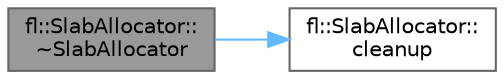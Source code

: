 digraph "fl::SlabAllocator::~SlabAllocator"
{
 // INTERACTIVE_SVG=YES
 // LATEX_PDF_SIZE
  bgcolor="transparent";
  edge [fontname=Helvetica,fontsize=10,labelfontname=Helvetica,labelfontsize=10];
  node [fontname=Helvetica,fontsize=10,shape=box,height=0.2,width=0.4];
  rankdir="LR";
  Node1 [id="Node000001",label="fl::SlabAllocator::\l~SlabAllocator",height=0.2,width=0.4,color="gray40", fillcolor="grey60", style="filled", fontcolor="black",tooltip=" "];
  Node1 -> Node2 [id="edge1_Node000001_Node000002",color="steelblue1",style="solid",tooltip=" "];
  Node2 [id="Node000002",label="fl::SlabAllocator::\lcleanup",height=0.2,width=0.4,color="grey40", fillcolor="white", style="filled",URL="$d5/db8/classfl_1_1_slab_allocator_ad06822579c905f010308fb82a740924e.html#ad06822579c905f010308fb82a740924e",tooltip=" "];
}
